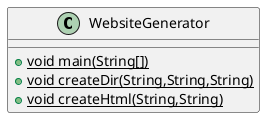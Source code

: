 @startuml
class WebsiteGenerator {
+ {static} void main(String[])
+ {static} void createDir(String,String,String)
+ {static} void createHtml(String,String)
}
@enduml
